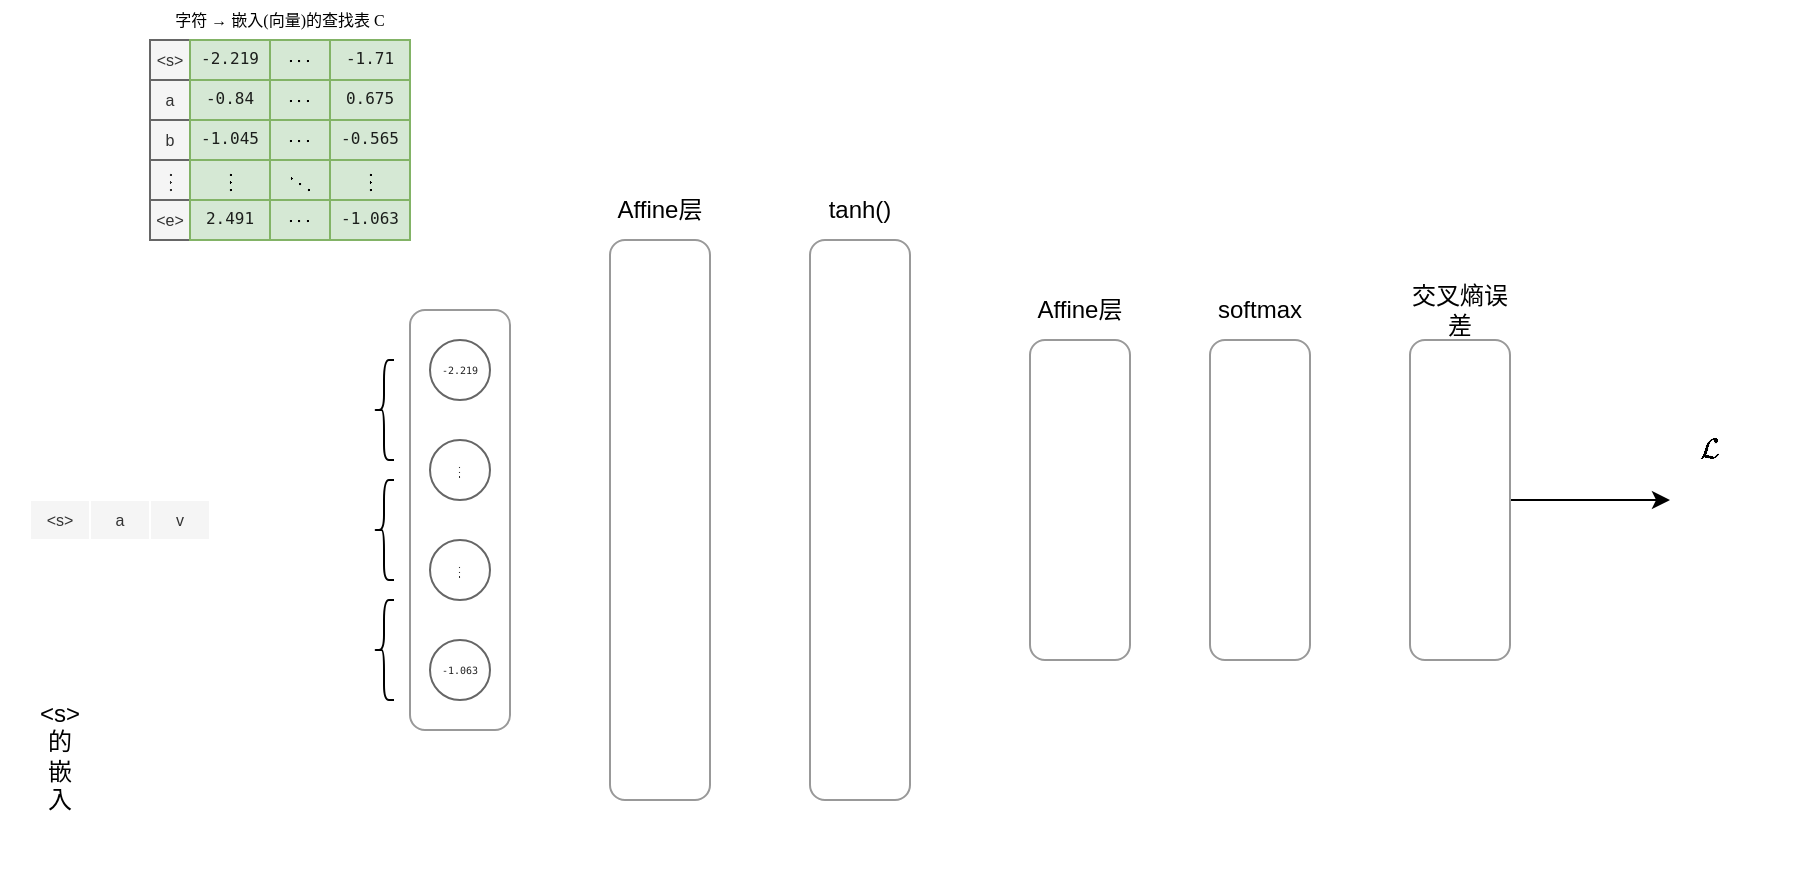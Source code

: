 <mxfile version="27.2.0" pages="2">
  <diagram name="第 1 页" id="odf7ovu7KHWvGoyUWSdP">
    <mxGraphModel dx="1426" dy="766" grid="1" gridSize="10" guides="1" tooltips="1" connect="1" arrows="1" fold="1" page="1" pageScale="1" pageWidth="827" pageHeight="1169" math="1" shadow="0">
      <root>
        <mxCell id="0" />
        <mxCell id="1" parent="0" />
        <mxCell id="jVGQsE5M9w36u-mPiWqJ-12" value="" style="rounded=1;whiteSpace=wrap;html=1;strokeColor=#999999;" vertex="1" parent="1">
          <mxGeometry x="280" y="235" width="50" height="210" as="geometry" />
        </mxCell>
        <mxCell id="jVGQsE5M9w36u-mPiWqJ-1" value="&amp;lt;s&amp;gt;" style="text;html=1;align=center;verticalAlign=middle;whiteSpace=wrap;rounded=0;fillColor=#f5f5f5;fontColor=#333333;strokeColor=light-dark(#ffffff, #ededed);fontSize=8;" vertex="1" parent="1">
          <mxGeometry x="90" y="330" width="30" height="20" as="geometry" />
        </mxCell>
        <mxCell id="jVGQsE5M9w36u-mPiWqJ-2" value="a" style="text;html=1;align=center;verticalAlign=middle;whiteSpace=wrap;rounded=0;fillColor=#f5f5f5;fontColor=#333333;strokeColor=light-dark(#ffffff, #ededed);fontSize=8;" vertex="1" parent="1">
          <mxGeometry x="120" y="330" width="30" height="20" as="geometry" />
        </mxCell>
        <mxCell id="jVGQsE5M9w36u-mPiWqJ-3" value="v" style="text;html=1;align=center;verticalAlign=middle;whiteSpace=wrap;rounded=0;fillColor=#f5f5f5;fontColor=#333333;strokeColor=light-dark(#ffffff, #ededed);fontSize=8;" vertex="1" parent="1">
          <mxGeometry x="150" y="330" width="30" height="20" as="geometry" />
        </mxCell>
        <mxCell id="jVGQsE5M9w36u-mPiWqJ-5" value="&lt;pre style=&quot;border: none; margin: 0px; padding: 0px; overflow: auto; word-break: break-all; overflow-wrap: break-word; text-wrap-mode: wrap; font-family: menlo, consolas, &amp;quot;DejaVu Sans Mono&amp;quot;, monospace; line-height: 1.308; color: rgba(0, 0, 0, 0.87); text-align: left;&quot;&gt;-2.219&lt;/pre&gt;" style="ellipse;whiteSpace=wrap;html=1;aspect=fixed;fontSize=5;fillColor=#FFFFFF;fontColor=#333333;strokeColor=#666666;" vertex="1" parent="1">
          <mxGeometry x="290" y="250" width="30" height="30" as="geometry" />
        </mxCell>
        <mxCell id="jVGQsE5M9w36u-mPiWqJ-8" value="$$\vdots$$" style="ellipse;whiteSpace=wrap;html=1;aspect=fixed;fontSize=5;fillColor=#FFFFFF;fontColor=#333333;strokeColor=#666666;" vertex="1" parent="1">
          <mxGeometry x="290" y="300" width="30" height="30" as="geometry" />
        </mxCell>
        <mxCell id="jVGQsE5M9w36u-mPiWqJ-9" value="" style="group" vertex="1" connectable="0" parent="1">
          <mxGeometry x="150" y="80" width="130" height="120" as="geometry" />
        </mxCell>
        <mxCell id="3m3FBoqtS4h-nVO-KzCd-1" value="&amp;lt;s&amp;gt;" style="text;html=1;align=center;verticalAlign=middle;whiteSpace=wrap;rounded=0;fillColor=#f5f5f5;fontColor=#333333;strokeColor=#666666;fontSize=8;" vertex="1" parent="jVGQsE5M9w36u-mPiWqJ-9">
          <mxGeometry y="20" width="20" height="20" as="geometry" />
        </mxCell>
        <mxCell id="3m3FBoqtS4h-nVO-KzCd-2" value="a" style="text;html=1;align=center;verticalAlign=middle;whiteSpace=wrap;rounded=0;fillColor=#f5f5f5;fontColor=#333333;strokeColor=#666666;fontSize=8;" vertex="1" parent="jVGQsE5M9w36u-mPiWqJ-9">
          <mxGeometry y="40" width="20" height="20" as="geometry" />
        </mxCell>
        <mxCell id="3m3FBoqtS4h-nVO-KzCd-3" value="b" style="text;html=1;align=center;verticalAlign=middle;whiteSpace=wrap;rounded=0;fillColor=#f5f5f5;fontColor=#333333;strokeColor=#666666;fontSize=8;" vertex="1" parent="jVGQsE5M9w36u-mPiWqJ-9">
          <mxGeometry y="60" width="20" height="20" as="geometry" />
        </mxCell>
        <mxCell id="3m3FBoqtS4h-nVO-KzCd-4" value="$$\vdots$$" style="text;html=1;align=center;verticalAlign=middle;whiteSpace=wrap;rounded=0;fillColor=#f5f5f5;fontColor=#333333;strokeColor=#666666;fontSize=8;" vertex="1" parent="jVGQsE5M9w36u-mPiWqJ-9">
          <mxGeometry y="80" width="20" height="20" as="geometry" />
        </mxCell>
        <mxCell id="3m3FBoqtS4h-nVO-KzCd-5" value="&amp;lt;e&amp;gt;" style="text;html=1;align=center;verticalAlign=middle;whiteSpace=wrap;rounded=0;fillColor=#f5f5f5;fontColor=#333333;strokeColor=#666666;fontSize=8;" vertex="1" parent="jVGQsE5M9w36u-mPiWqJ-9">
          <mxGeometry y="100" width="20" height="20" as="geometry" />
        </mxCell>
        <mxCell id="3m3FBoqtS4h-nVO-KzCd-6" value="&lt;pre style=&quot;border: none; margin: 0px; padding: 0px; overflow: auto; word-break: break-all; overflow-wrap: break-word; text-wrap-mode: wrap; font-family: menlo, consolas, &amp;quot;DejaVu Sans Mono&amp;quot;, monospace; line-height: 1.308; color: rgba(0, 0, 0, 0.87); text-align: left;&quot;&gt;&lt;span&gt;-2.219&lt;/span&gt;&lt;/pre&gt;" style="text;html=1;align=center;verticalAlign=middle;whiteSpace=wrap;rounded=0;fillColor=#d5e8d4;strokeColor=#82b366;fontSize=8;" vertex="1" parent="jVGQsE5M9w36u-mPiWqJ-9">
          <mxGeometry x="20" y="20" width="40" height="20" as="geometry" />
        </mxCell>
        <mxCell id="3m3FBoqtS4h-nVO-KzCd-10" value="&lt;pre style=&quot;border: none; margin: 0px; padding: 0px; overflow: auto; word-break: break-all; overflow-wrap: break-word; text-wrap-mode: wrap; font-family: menlo, consolas, &amp;quot;DejaVu Sans Mono&amp;quot;, monospace; line-height: 1.308; color: rgba(0, 0, 0, 0.87); text-align: left;&quot;&gt;&lt;pre style=&quot;border: none; margin: 0px; padding: 0px; overflow: auto; word-break: break-all; overflow-wrap: break-word; text-wrap-mode: wrap; font-family: menlo, consolas, &amp;quot;DejaVu Sans Mono&amp;quot;, monospace; line-height: 1.308;&quot;&gt;&lt;span&gt;-1.71&lt;/span&gt;&lt;/pre&gt;&lt;/pre&gt;" style="text;html=1;align=center;verticalAlign=middle;whiteSpace=wrap;rounded=0;fillColor=#d5e8d4;strokeColor=#82b366;fontSize=8;" vertex="1" parent="jVGQsE5M9w36u-mPiWqJ-9">
          <mxGeometry x="90" y="20" width="40" height="20" as="geometry" />
        </mxCell>
        <mxCell id="3m3FBoqtS4h-nVO-KzCd-11" value="$$\cdots$$" style="rounded=0;whiteSpace=wrap;html=1;fontSize=8;fillColor=#d5e8d4;strokeColor=#82b366;" vertex="1" parent="jVGQsE5M9w36u-mPiWqJ-9">
          <mxGeometry x="60" y="20" width="30" height="20" as="geometry" />
        </mxCell>
        <mxCell id="3m3FBoqtS4h-nVO-KzCd-13" value="&lt;pre style=&quot;border: none; margin: 0px; padding: 0px; overflow: auto; word-break: break-all; overflow-wrap: break-word; text-wrap-mode: wrap; font-family: menlo, consolas, &amp;quot;DejaVu Sans Mono&amp;quot;, monospace; line-height: 1.308; color: rgba(0, 0, 0, 0.87); text-align: left;&quot;&gt;&lt;pre style=&quot;border: none; margin: 0px; padding: 0px; overflow: auto; word-break: break-all; overflow-wrap: break-word; text-wrap-mode: wrap; font-family: menlo, consolas, &amp;quot;DejaVu Sans Mono&amp;quot;, monospace; line-height: 1.308; color: rgba(0, 0, 0, 0.87);&quot;&gt;&lt;span&gt;-0.84&lt;/span&gt;&lt;/pre&gt;&lt;/pre&gt;" style="text;html=1;align=center;verticalAlign=middle;whiteSpace=wrap;rounded=0;fillColor=#d5e8d4;strokeColor=#82b366;fontSize=8;" vertex="1" parent="jVGQsE5M9w36u-mPiWqJ-9">
          <mxGeometry x="20" y="40" width="40" height="20" as="geometry" />
        </mxCell>
        <mxCell id="3m3FBoqtS4h-nVO-KzCd-16" value="&lt;pre style=&quot;border: none; margin: 0px; padding: 0px; overflow: auto; word-break: break-all; overflow-wrap: break-word; text-wrap-mode: wrap; font-family: menlo, consolas, &amp;quot;DejaVu Sans Mono&amp;quot;, monospace; line-height: 1.308; color: rgba(0, 0, 0, 0.87); text-align: left;&quot;&gt;&lt;pre style=&quot;border: none; margin: 0px; padding: 0px; overflow: auto; word-break: break-all; overflow-wrap: break-word; text-wrap-mode: wrap; font-family: menlo, consolas, &amp;quot;DejaVu Sans Mono&amp;quot;, monospace; line-height: 1.308;&quot;&gt;&lt;pre style=&quot;border: none; margin: 0px; padding: 0px; overflow: auto; word-break: break-all; overflow-wrap: break-word; text-wrap-mode: wrap; font-family: menlo, consolas, &amp;quot;DejaVu Sans Mono&amp;quot;, monospace; line-height: 1.308; color: rgba(0, 0, 0, 0.87);&quot;&gt;0.675&lt;/pre&gt;&lt;/pre&gt;&lt;/pre&gt;" style="text;html=1;align=center;verticalAlign=middle;whiteSpace=wrap;rounded=0;fillColor=#d5e8d4;strokeColor=#82b366;fontSize=8;" vertex="1" parent="jVGQsE5M9w36u-mPiWqJ-9">
          <mxGeometry x="90" y="40" width="40" height="20" as="geometry" />
        </mxCell>
        <mxCell id="3m3FBoqtS4h-nVO-KzCd-17" value="$$\cdots$$" style="rounded=0;whiteSpace=wrap;html=1;fontSize=8;fillColor=#d5e8d4;strokeColor=#82b366;" vertex="1" parent="jVGQsE5M9w36u-mPiWqJ-9">
          <mxGeometry x="60" y="40" width="30" height="20" as="geometry" />
        </mxCell>
        <mxCell id="3m3FBoqtS4h-nVO-KzCd-18" value="&lt;pre style=&quot;border: none; margin: 0px; padding: 0px; overflow: auto; word-break: break-all; overflow-wrap: break-word; text-wrap-mode: wrap; font-family: menlo, consolas, &amp;quot;DejaVu Sans Mono&amp;quot;, monospace; line-height: 1.308; color: rgba(0, 0, 0, 0.87); text-align: left;&quot;&gt;&lt;pre style=&quot;border: none; margin: 0px; padding: 0px; overflow: auto; word-break: break-all; overflow-wrap: break-word; text-wrap-mode: wrap; font-family: menlo, consolas, &amp;quot;DejaVu Sans Mono&amp;quot;, monospace; line-height: 1.308; color: rgba(0, 0, 0, 0.87);&quot;&gt;-1.045&lt;/pre&gt;&lt;/pre&gt;" style="text;html=1;align=center;verticalAlign=middle;whiteSpace=wrap;rounded=0;fillColor=#d5e8d4;strokeColor=#82b366;fontSize=8;" vertex="1" parent="jVGQsE5M9w36u-mPiWqJ-9">
          <mxGeometry x="20" y="60" width="40" height="20" as="geometry" />
        </mxCell>
        <mxCell id="3m3FBoqtS4h-nVO-KzCd-21" value="&lt;pre style=&quot;border: none; margin: 0px; padding: 0px; overflow: auto; word-break: break-all; overflow-wrap: break-word; text-wrap-mode: wrap; font-family: menlo, consolas, &amp;quot;DejaVu Sans Mono&amp;quot;, monospace; line-height: 1.308; color: rgba(0, 0, 0, 0.87); text-align: left;&quot;&gt;&lt;pre style=&quot;border: none; margin: 0px; padding: 0px; overflow: auto; word-break: break-all; overflow-wrap: break-word; text-wrap-mode: wrap; font-family: menlo, consolas, &amp;quot;DejaVu Sans Mono&amp;quot;, monospace; line-height: 1.308;&quot;&gt;&lt;pre style=&quot;border: none; margin: 0px; padding: 0px; overflow: auto; word-break: break-all; overflow-wrap: break-word; text-wrap-mode: wrap; font-family: menlo, consolas, &amp;quot;DejaVu Sans Mono&amp;quot;, monospace; line-height: 1.308; color: rgba(0, 0, 0, 0.87);&quot;&gt;-0.565&lt;/pre&gt;&lt;/pre&gt;&lt;/pre&gt;" style="text;html=1;align=center;verticalAlign=middle;whiteSpace=wrap;rounded=0;fillColor=#d5e8d4;strokeColor=#82b366;fontSize=8;" vertex="1" parent="jVGQsE5M9w36u-mPiWqJ-9">
          <mxGeometry x="90" y="60" width="40" height="20" as="geometry" />
        </mxCell>
        <mxCell id="3m3FBoqtS4h-nVO-KzCd-22" value="$$\cdots$$" style="rounded=0;whiteSpace=wrap;html=1;fontSize=8;fillColor=#d5e8d4;strokeColor=#82b366;" vertex="1" parent="jVGQsE5M9w36u-mPiWqJ-9">
          <mxGeometry x="60" y="60" width="30" height="20" as="geometry" />
        </mxCell>
        <mxCell id="3m3FBoqtS4h-nVO-KzCd-23" value="&lt;pre style=&quot;border: none; margin: 0px; padding: 0px; overflow: auto; word-break: break-all; overflow-wrap: break-word; text-wrap-mode: wrap; font-family: menlo, consolas, &amp;quot;DejaVu Sans Mono&amp;quot;, monospace; line-height: 1.308; color: rgba(0, 0, 0, 0.87); text-align: left;&quot;&gt;&lt;pre style=&quot;border: none; margin: 0px; padding: 0px; overflow: auto; word-break: break-all; overflow-wrap: break-word; text-wrap-mode: wrap; font-family: menlo, consolas, &amp;quot;DejaVu Sans Mono&amp;quot;, monospace; line-height: 1.308; color: rgba(0, 0, 0, 0.87);&quot;&gt;2.491&lt;/pre&gt;&lt;/pre&gt;" style="text;html=1;align=center;verticalAlign=middle;whiteSpace=wrap;rounded=0;fillColor=#d5e8d4;strokeColor=#82b366;fontSize=8;" vertex="1" parent="jVGQsE5M9w36u-mPiWqJ-9">
          <mxGeometry x="20" y="100" width="40" height="20" as="geometry" />
        </mxCell>
        <mxCell id="3m3FBoqtS4h-nVO-KzCd-26" value="&lt;pre style=&quot;border: none; margin: 0px; padding: 0px; overflow: auto; word-break: break-all; overflow-wrap: break-word; text-wrap-mode: wrap; font-family: menlo, consolas, &amp;quot;DejaVu Sans Mono&amp;quot;, monospace; line-height: 1.308; color: rgba(0, 0, 0, 0.87); text-align: left;&quot;&gt;&lt;pre style=&quot;border: none; margin: 0px; padding: 0px; overflow: auto; word-break: break-all; overflow-wrap: break-word; text-wrap-mode: wrap; font-family: menlo, consolas, &amp;quot;DejaVu Sans Mono&amp;quot;, monospace; line-height: 1.308;&quot;&gt;&lt;pre style=&quot;border: none; margin: 0px; padding: 0px; overflow: auto; word-break: break-all; overflow-wrap: break-word; text-wrap-mode: wrap; font-family: menlo, consolas, &amp;quot;DejaVu Sans Mono&amp;quot;, monospace; line-height: 1.308; color: rgba(0, 0, 0, 0.87);&quot;&gt;-1.063&lt;/pre&gt;&lt;/pre&gt;&lt;/pre&gt;" style="text;html=1;align=center;verticalAlign=middle;whiteSpace=wrap;rounded=0;fillColor=#d5e8d4;strokeColor=#82b366;fontSize=8;" vertex="1" parent="jVGQsE5M9w36u-mPiWqJ-9">
          <mxGeometry x="90" y="100" width="40" height="20" as="geometry" />
        </mxCell>
        <mxCell id="3m3FBoqtS4h-nVO-KzCd-27" value="$$\cdots$$" style="rounded=0;whiteSpace=wrap;html=1;fontSize=8;fillColor=#d5e8d4;strokeColor=#82b366;" vertex="1" parent="jVGQsE5M9w36u-mPiWqJ-9">
          <mxGeometry x="60" y="100" width="30" height="20" as="geometry" />
        </mxCell>
        <mxCell id="3m3FBoqtS4h-nVO-KzCd-28" value="$$\vdots$$" style="rounded=0;whiteSpace=wrap;html=1;fontSize=8;fillColor=#d5e8d4;strokeColor=#82b366;" vertex="1" parent="jVGQsE5M9w36u-mPiWqJ-9">
          <mxGeometry x="20" y="80" width="40" height="20" as="geometry" />
        </mxCell>
        <mxCell id="3m3FBoqtS4h-nVO-KzCd-31" value="$$\ddots$$" style="rounded=0;whiteSpace=wrap;html=1;fontSize=8;fillColor=#d5e8d4;strokeColor=#82b366;" vertex="1" parent="jVGQsE5M9w36u-mPiWqJ-9">
          <mxGeometry x="60" y="80" width="30" height="20" as="geometry" />
        </mxCell>
        <mxCell id="3m3FBoqtS4h-nVO-KzCd-32" value="$$\vdots$$" style="rounded=0;whiteSpace=wrap;html=1;fontSize=8;fillColor=#d5e8d4;strokeColor=#82b366;" vertex="1" parent="jVGQsE5M9w36u-mPiWqJ-9">
          <mxGeometry x="90" y="80" width="40" height="20" as="geometry" />
        </mxCell>
        <mxCell id="3m3FBoqtS4h-nVO-KzCd-35" value="字符 → 嵌入(向量)的查找表 C" style="text;html=1;align=center;verticalAlign=middle;whiteSpace=wrap;rounded=0;fontFamily=Comic Sans MS;fontSize=8;" vertex="1" parent="jVGQsE5M9w36u-mPiWqJ-9">
          <mxGeometry width="130" height="20" as="geometry" />
        </mxCell>
        <mxCell id="jVGQsE5M9w36u-mPiWqJ-10" value="&lt;pre style=&quot;border: none; margin: 0px; padding: 0px; overflow: auto; word-break: break-all; overflow-wrap: break-word; text-wrap-mode: wrap; font-family: menlo, consolas, &amp;quot;DejaVu Sans Mono&amp;quot;, monospace; line-height: 1.308; color: rgba(0, 0, 0, 0.87); text-align: left;&quot;&gt;-1.063&lt;/pre&gt;" style="ellipse;whiteSpace=wrap;html=1;aspect=fixed;fontSize=5;fillColor=#FFFFFF;fontColor=#333333;strokeColor=#666666;" vertex="1" parent="1">
          <mxGeometry x="290" y="400" width="30" height="30" as="geometry" />
        </mxCell>
        <mxCell id="jVGQsE5M9w36u-mPiWqJ-13" value="$$\vdots$$" style="ellipse;whiteSpace=wrap;html=1;aspect=fixed;fontSize=5;fillColor=#FFFFFF;fontColor=#333333;strokeColor=#666666;" vertex="1" parent="1">
          <mxGeometry x="290" y="350" width="30" height="30" as="geometry" />
        </mxCell>
        <mxCell id="jVGQsE5M9w36u-mPiWqJ-15" value="" style="shape=curlyBracket;whiteSpace=wrap;html=1;rounded=1;labelPosition=left;verticalLabelPosition=middle;align=right;verticalAlign=middle;" vertex="1" parent="1">
          <mxGeometry x="262" y="260" width="10" height="50" as="geometry" />
        </mxCell>
        <mxCell id="jVGQsE5M9w36u-mPiWqJ-16" value="&amp;lt;s&amp;gt;&lt;div&gt;的&lt;/div&gt;&lt;div&gt;嵌&lt;/div&gt;&lt;div&gt;入&lt;/div&gt;" style="text;html=1;align=center;verticalAlign=middle;whiteSpace=wrap;rounded=0;labelPosition=center;verticalLabelPosition=middle;" vertex="1" parent="1">
          <mxGeometry x="75" y="400" width="60" height="115" as="geometry" />
        </mxCell>
        <mxCell id="jVGQsE5M9w36u-mPiWqJ-17" value="" style="shape=curlyBracket;whiteSpace=wrap;html=1;rounded=1;labelPosition=left;verticalLabelPosition=middle;align=right;verticalAlign=middle;" vertex="1" parent="1">
          <mxGeometry x="262" y="320" width="10" height="50" as="geometry" />
        </mxCell>
        <mxCell id="jVGQsE5M9w36u-mPiWqJ-19" value="" style="shape=curlyBracket;whiteSpace=wrap;html=1;rounded=1;labelPosition=left;verticalLabelPosition=middle;align=right;verticalAlign=middle;" vertex="1" parent="1">
          <mxGeometry x="262" y="380" width="10" height="50" as="geometry" />
        </mxCell>
        <mxCell id="jVGQsE5M9w36u-mPiWqJ-20" value="" style="rounded=1;whiteSpace=wrap;html=1;strokeColor=#999999;" vertex="1" parent="1">
          <mxGeometry x="380" y="200" width="50" height="280" as="geometry" />
        </mxCell>
        <mxCell id="jVGQsE5M9w36u-mPiWqJ-21" value="Affine层" style="text;html=1;align=center;verticalAlign=middle;whiteSpace=wrap;rounded=0;" vertex="1" parent="1">
          <mxGeometry x="375" y="170" width="60" height="30" as="geometry" />
        </mxCell>
        <mxCell id="jVGQsE5M9w36u-mPiWqJ-22" value="" style="rounded=1;whiteSpace=wrap;html=1;strokeColor=#999999;" vertex="1" parent="1">
          <mxGeometry x="480" y="200" width="50" height="280" as="geometry" />
        </mxCell>
        <mxCell id="jVGQsE5M9w36u-mPiWqJ-23" value="" style="rounded=1;whiteSpace=wrap;html=1;strokeColor=#999999;" vertex="1" parent="1">
          <mxGeometry x="590" y="250" width="50" height="160" as="geometry" />
        </mxCell>
        <mxCell id="jVGQsE5M9w36u-mPiWqJ-24" value="tanh()" style="text;html=1;align=center;verticalAlign=middle;whiteSpace=wrap;rounded=0;" vertex="1" parent="1">
          <mxGeometry x="475" y="170" width="60" height="30" as="geometry" />
        </mxCell>
        <mxCell id="jVGQsE5M9w36u-mPiWqJ-25" value="Affine层" style="text;html=1;align=center;verticalAlign=middle;whiteSpace=wrap;rounded=0;" vertex="1" parent="1">
          <mxGeometry x="585" y="220" width="60" height="30" as="geometry" />
        </mxCell>
        <mxCell id="jVGQsE5M9w36u-mPiWqJ-26" value="" style="rounded=1;whiteSpace=wrap;html=1;strokeColor=#999999;" vertex="1" parent="1">
          <mxGeometry x="680" y="250" width="50" height="160" as="geometry" />
        </mxCell>
        <mxCell id="jVGQsE5M9w36u-mPiWqJ-27" value="softmax" style="text;html=1;align=center;verticalAlign=middle;whiteSpace=wrap;rounded=0;" vertex="1" parent="1">
          <mxGeometry x="675" y="220" width="60" height="30" as="geometry" />
        </mxCell>
        <mxCell id="jVGQsE5M9w36u-mPiWqJ-30" style="edgeStyle=orthogonalEdgeStyle;rounded=0;orthogonalLoop=1;jettySize=auto;html=1;exitX=1;exitY=0.5;exitDx=0;exitDy=0;" edge="1" parent="1" source="jVGQsE5M9w36u-mPiWqJ-28">
          <mxGeometry relative="1" as="geometry">
            <mxPoint x="910" y="330" as="targetPoint" />
          </mxGeometry>
        </mxCell>
        <mxCell id="jVGQsE5M9w36u-mPiWqJ-28" value="" style="rounded=1;whiteSpace=wrap;html=1;strokeColor=#999999;" vertex="1" parent="1">
          <mxGeometry x="780" y="250" width="50" height="160" as="geometry" />
        </mxCell>
        <mxCell id="jVGQsE5M9w36u-mPiWqJ-29" value="交叉熵误差" style="text;html=1;align=center;verticalAlign=middle;whiteSpace=wrap;rounded=0;" vertex="1" parent="1">
          <mxGeometry x="775" y="220" width="60" height="30" as="geometry" />
        </mxCell>
        <mxCell id="jVGQsE5M9w36u-mPiWqJ-31" value="$$\mathcal{L}$$" style="text;html=1;align=center;verticalAlign=middle;whiteSpace=wrap;rounded=0;" vertex="1" parent="1">
          <mxGeometry x="900" y="290" width="60" height="30" as="geometry" />
        </mxCell>
      </root>
    </mxGraphModel>
  </diagram>
  <diagram id="XHtzA_MTdqGHw_HyIhik" name="第 2 页">
    <mxGraphModel dx="1426" dy="766" grid="1" gridSize="10" guides="1" tooltips="1" connect="1" arrows="1" fold="1" page="1" pageScale="1" pageWidth="827" pageHeight="1169" math="1" shadow="0">
      <root>
        <mxCell id="0" />
        <mxCell id="1" parent="0" />
        <mxCell id="PMhqmYJe_QRVWgNLb54Z-1" value="&lt;pre style=&quot;border: none; margin: 0px; padding: 0px; overflow: auto; word-break: break-all; overflow-wrap: break-word; text-wrap-mode: wrap; font-family: menlo, consolas, &amp;quot;DejaVu Sans Mono&amp;quot;, monospace; line-height: 1.308; color: rgba(0, 0, 0, 0.87); text-align: left;&quot;&gt;&lt;pre style=&quot;border: none; margin: 0px; padding: 0px; overflow: auto; word-break: break-all; overflow-wrap: break-word; text-wrap-mode: wrap; font-family: menlo, consolas, &amp;quot;DejaVu Sans Mono&amp;quot;, monospace; line-height: 1.308;&quot;&gt;&lt;span&gt;0.142&lt;/span&gt;&lt;/pre&gt;&lt;/pre&gt;" style="text;html=1;align=center;verticalAlign=middle;whiteSpace=wrap;rounded=0;fillColor=#d5e8d4;strokeColor=#82b366;fontSize=10;" vertex="1" parent="1">
          <mxGeometry x="220" y="340" width="50" height="20" as="geometry" />
        </mxCell>
        <mxCell id="PMhqmYJe_QRVWgNLb54Z-2" value="&lt;pre style=&quot;border: none; margin: 0px; padding: 0px; overflow: auto; word-break: break-all; overflow-wrap: break-word; text-wrap-mode: wrap; font-family: menlo, consolas, &amp;quot;DejaVu Sans Mono&amp;quot;, monospace; line-height: 1.308; color: rgba(0, 0, 0, 0.87); text-align: left;&quot;&gt;&lt;pre style=&quot;border: none; margin: 0px; padding: 0px; overflow: auto; word-break: break-all; overflow-wrap: break-word; text-wrap-mode: wrap; font-family: menlo, consolas, &amp;quot;DejaVu Sans Mono&amp;quot;, monospace; line-height: 1.308;&quot;&gt;&lt;span&gt;-0.465&lt;/span&gt;&lt;/pre&gt;&lt;/pre&gt;" style="text;html=1;align=center;verticalAlign=middle;whiteSpace=wrap;rounded=0;fillColor=#d5e8d4;strokeColor=#82b366;fontSize=10;" vertex="1" parent="1">
          <mxGeometry x="270" y="340" width="50" height="20" as="geometry" />
        </mxCell>
        <mxCell id="PMhqmYJe_QRVWgNLb54Z-3" value="&lt;pre style=&quot;border: none; margin: 0px; padding: 0px; overflow: auto; word-break: break-all; overflow-wrap: break-word; text-wrap-mode: wrap; font-family: menlo, consolas, &amp;quot;DejaVu Sans Mono&amp;quot;, monospace; line-height: 1.308; color: rgba(0, 0, 0, 0.87); text-align: left;&quot;&gt;&lt;pre style=&quot;border: none; margin: 0px; padding: 0px; overflow: auto; word-break: break-all; overflow-wrap: break-word; text-wrap-mode: wrap; font-family: menlo, consolas, &amp;quot;DejaVu Sans Mono&amp;quot;, monospace; line-height: 1.308;&quot;&gt;&lt;pre style=&quot;border: none; margin: 0px; padding: 0px; overflow: auto; word-break: break-all; overflow-wrap: break-word; text-wrap-mode: wrap; font-family: menlo, consolas, &amp;quot;DejaVu Sans Mono&amp;quot;, monospace; line-height: 1.308; color: rgba(0, 0, 0, 0.87);&quot;&gt;0.418&lt;/pre&gt;&lt;/pre&gt;&lt;/pre&gt;" style="text;html=1;align=center;verticalAlign=middle;whiteSpace=wrap;rounded=0;fillColor=#d5e8d4;strokeColor=#82b366;fontSize=10;" vertex="1" parent="1">
          <mxGeometry x="220" y="360" width="50" height="20" as="geometry" />
        </mxCell>
        <mxCell id="PMhqmYJe_QRVWgNLb54Z-4" value="&lt;pre style=&quot;border: none; margin: 0px; padding: 0px; overflow: auto; word-break: break-all; overflow-wrap: break-word; text-wrap-mode: wrap; font-family: menlo, consolas, &amp;quot;DejaVu Sans Mono&amp;quot;, monospace; line-height: 1.308; color: rgba(0, 0, 0, 0.87); text-align: left;&quot;&gt;&lt;pre style=&quot;border: none; margin: 0px; padding: 0px; overflow: auto; word-break: break-all; overflow-wrap: break-word; text-wrap-mode: wrap; font-family: menlo, consolas, &amp;quot;DejaVu Sans Mono&amp;quot;, monospace; line-height: 1.308;&quot;&gt;&lt;pre style=&quot;border: none; margin: 0px; padding: 0px; overflow: auto; word-break: break-all; overflow-wrap: break-word; text-wrap-mode: wrap; font-family: menlo, consolas, &amp;quot;DejaVu Sans Mono&amp;quot;, monospace; line-height: 1.308; color: rgba(0, 0, 0, 0.87);&quot;&gt;-1.439&lt;/pre&gt;&lt;/pre&gt;&lt;/pre&gt;" style="text;html=1;align=center;verticalAlign=middle;whiteSpace=wrap;rounded=0;fillColor=#d5e8d4;strokeColor=#82b366;fontSize=10;" vertex="1" parent="1">
          <mxGeometry x="270" y="360" width="50" height="20" as="geometry" />
        </mxCell>
        <mxCell id="PMhqmYJe_QRVWgNLb54Z-5" value="&lt;pre style=&quot;border: none; margin: 0px; padding: 0px; overflow: auto; word-break: break-all; overflow-wrap: break-word; text-wrap-mode: wrap; font-family: menlo, consolas, &amp;quot;DejaVu Sans Mono&amp;quot;, monospace; line-height: 1.308; color: rgba(0, 0, 0, 0.87); text-align: left;&quot;&gt;&lt;pre style=&quot;border: none; margin: 0px; padding: 0px; overflow: auto; word-break: break-all; overflow-wrap: break-word; text-wrap-mode: wrap; font-family: menlo, consolas, &amp;quot;DejaVu Sans Mono&amp;quot;, monospace; line-height: 1.308;&quot;&gt;&lt;pre style=&quot;border: none; margin: 0px; padding: 0px; overflow: auto; word-break: break-all; overflow-wrap: break-word; text-wrap-mode: wrap; font-family: menlo, consolas, &amp;quot;DejaVu Sans Mono&amp;quot;, monospace; line-height: 1.308; color: rgba(0, 0, 0, 0.87);&quot;&gt;-0.122&lt;/pre&gt;&lt;/pre&gt;&lt;/pre&gt;" style="text;html=1;align=center;verticalAlign=middle;whiteSpace=wrap;rounded=0;fillColor=#d5e8d4;strokeColor=#82b366;fontSize=10;" vertex="1" parent="1">
          <mxGeometry x="220" y="380" width="50" height="20" as="geometry" />
        </mxCell>
        <mxCell id="PMhqmYJe_QRVWgNLb54Z-6" value="&lt;pre style=&quot;border: none; margin: 0px; padding: 0px; overflow: auto; word-break: break-all; overflow-wrap: break-word; text-wrap-mode: wrap; font-family: menlo, consolas, &amp;quot;DejaVu Sans Mono&amp;quot;, monospace; line-height: 1.308; color: rgba(0, 0, 0, 0.87); text-align: left;&quot;&gt;&lt;pre style=&quot;border: none; margin: 0px; padding: 0px; overflow: auto; word-break: break-all; overflow-wrap: break-word; text-wrap-mode: wrap; font-family: menlo, consolas, &amp;quot;DejaVu Sans Mono&amp;quot;, monospace; line-height: 1.308;&quot;&gt;&lt;pre style=&quot;border: none; margin: 0px; padding: 0px; overflow: auto; word-break: break-all; overflow-wrap: break-word; text-wrap-mode: wrap; font-family: menlo, consolas, &amp;quot;DejaVu Sans Mono&amp;quot;, monospace; line-height: 1.308; color: rgba(0, 0, 0, 0.87);&quot;&gt;0.747&lt;/pre&gt;&lt;/pre&gt;&lt;/pre&gt;" style="text;html=1;align=center;verticalAlign=middle;whiteSpace=wrap;rounded=0;fillColor=#d5e8d4;strokeColor=#82b366;fontSize=10;" vertex="1" parent="1">
          <mxGeometry x="270" y="380" width="50" height="20" as="geometry" />
        </mxCell>
        <mxCell id="PMhqmYJe_QRVWgNLb54Z-7" value="&lt;pre style=&quot;border: none; margin: 0px; padding: 0px; overflow: auto; word-break: break-all; overflow-wrap: break-word; text-wrap-mode: wrap; font-family: menlo, consolas, &amp;quot;DejaVu Sans Mono&amp;quot;, monospace; line-height: 1.308; color: rgba(0, 0, 0, 0.87); text-align: left;&quot;&gt;&lt;pre style=&quot;border: none; margin: 0px; padding: 0px; overflow: auto; word-break: break-all; overflow-wrap: break-word; text-wrap-mode: wrap; font-family: menlo, consolas, &amp;quot;DejaVu Sans Mono&amp;quot;, monospace; line-height: 1.308;&quot;&gt;&lt;pre style=&quot;border: none; margin: 0px; padding: 0px; overflow: auto; word-break: break-all; overflow-wrap: break-word; text-wrap-mode: wrap; font-family: menlo, consolas, &amp;quot;DejaVu Sans Mono&amp;quot;, monospace; line-height: 1.308; color: rgba(0, 0, 0, 0.87);&quot;&gt;0.046&lt;/pre&gt;&lt;/pre&gt;&lt;/pre&gt;" style="text;html=1;align=center;verticalAlign=middle;whiteSpace=wrap;rounded=0;fillColor=#d5e8d4;strokeColor=#82b366;fontSize=10;" vertex="1" parent="1">
          <mxGeometry x="220" y="420" width="50" height="20" as="geometry" />
        </mxCell>
        <mxCell id="PMhqmYJe_QRVWgNLb54Z-8" value="&lt;pre style=&quot;border: none; margin: 0px; padding: 0px; overflow: auto; word-break: break-all; overflow-wrap: break-word; text-wrap-mode: wrap; font-family: menlo, consolas, &amp;quot;DejaVu Sans Mono&amp;quot;, monospace; line-height: 1.308; color: rgba(0, 0, 0, 0.87); text-align: left;&quot;&gt;&lt;pre style=&quot;border: none; margin: 0px; padding: 0px; overflow: auto; word-break: break-all; overflow-wrap: break-word; text-wrap-mode: wrap; font-family: menlo, consolas, &amp;quot;DejaVu Sans Mono&amp;quot;, monospace; line-height: 1.308;&quot;&gt;&lt;pre style=&quot;border: none; margin: 0px; padding: 0px; overflow: auto; word-break: break-all; overflow-wrap: break-word; text-wrap-mode: wrap; font-family: menlo, consolas, &amp;quot;DejaVu Sans Mono&amp;quot;, monospace; line-height: 1.308; color: rgba(0, 0, 0, 0.87);&quot;&gt;-0.081&lt;/pre&gt;&lt;/pre&gt;&lt;/pre&gt;" style="text;html=1;align=center;verticalAlign=middle;whiteSpace=wrap;rounded=0;fillColor=#d5e8d4;strokeColor=#82b366;fontSize=10;" vertex="1" parent="1">
          <mxGeometry x="270" y="420" width="50" height="20" as="geometry" />
        </mxCell>
        <mxCell id="PMhqmYJe_QRVWgNLb54Z-9" value="$$\vdots$$" style="rounded=0;whiteSpace=wrap;html=1;fontSize=10;fillColor=#d5e8d4;strokeColor=#82b366;" vertex="1" parent="1">
          <mxGeometry x="220" y="400" width="50" height="20" as="geometry" />
        </mxCell>
        <mxCell id="PMhqmYJe_QRVWgNLb54Z-10" value="$$\vdots$$" style="rounded=0;whiteSpace=wrap;html=1;fontSize=10;fillColor=#d5e8d4;strokeColor=#82b366;" vertex="1" parent="1">
          <mxGeometry x="270" y="400" width="50" height="20" as="geometry" />
        </mxCell>
      </root>
    </mxGraphModel>
  </diagram>
</mxfile>
